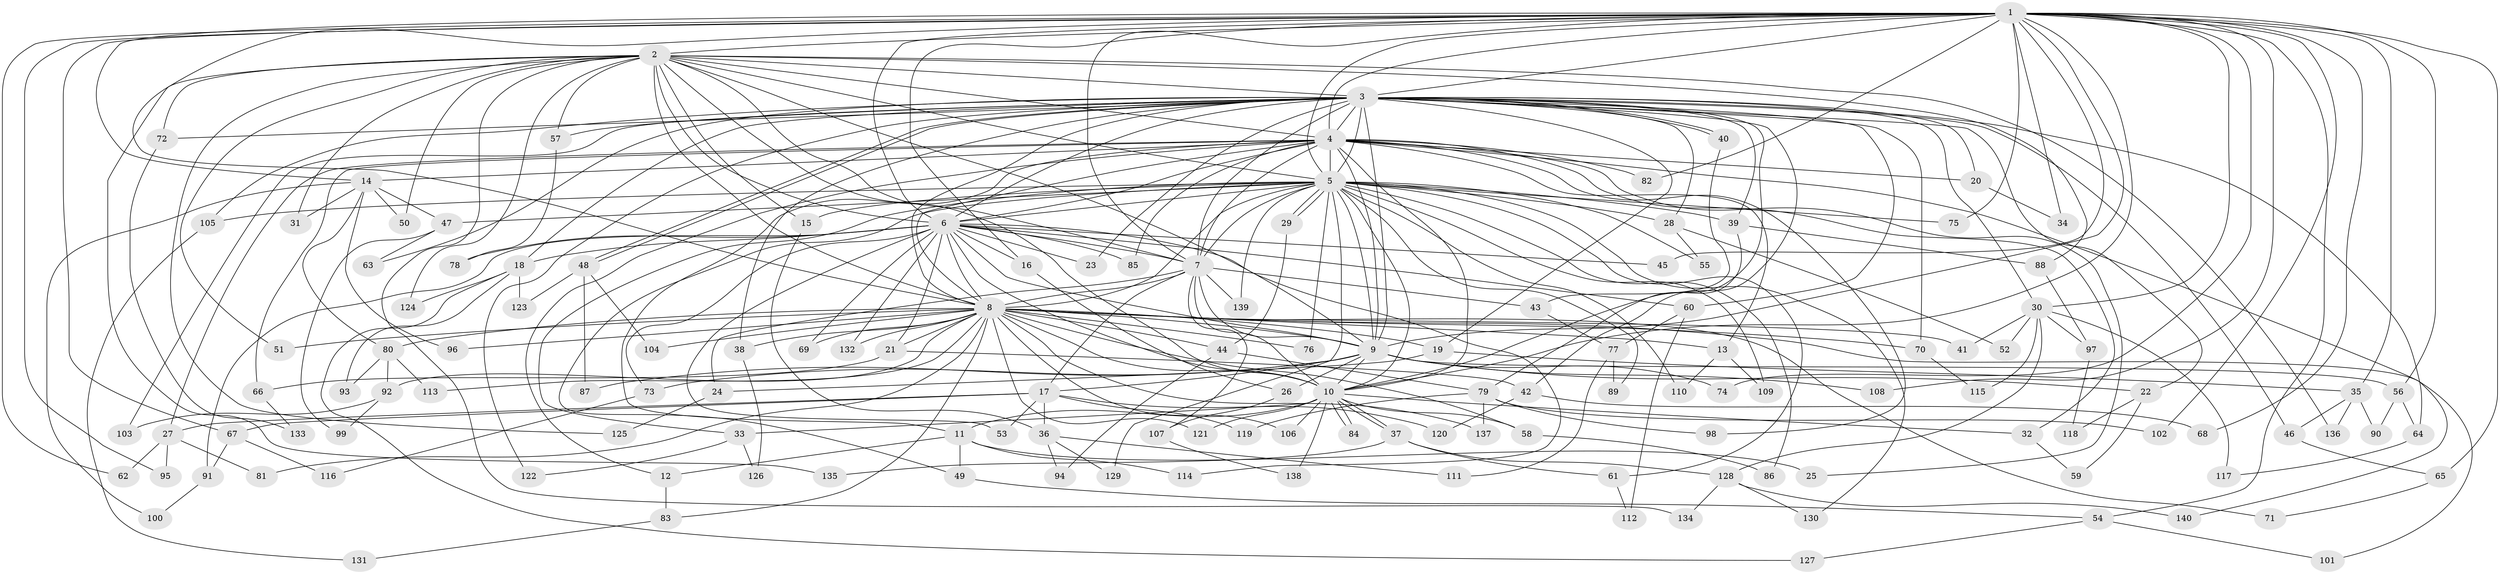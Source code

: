 // coarse degree distribution, {13: 0.014285714285714285, 35: 0.014285714285714285, 15: 0.014285714285714285, 24: 0.014285714285714285, 12: 0.02857142857142857, 27: 0.014285714285714285, 14: 0.014285714285714285, 28: 0.014285714285714285, 5: 0.11428571428571428, 3: 0.12857142857142856, 9: 0.02857142857142857, 8: 0.04285714285714286, 4: 0.08571428571428572, 2: 0.4, 6: 0.02857142857142857, 7: 0.014285714285714285, 1: 0.02857142857142857}
// Generated by graph-tools (version 1.1) at 2025/49/03/04/25 22:49:58]
// undirected, 140 vertices, 305 edges
graph export_dot {
  node [color=gray90,style=filled];
  1;
  2;
  3;
  4;
  5;
  6;
  7;
  8;
  9;
  10;
  11;
  12;
  13;
  14;
  15;
  16;
  17;
  18;
  19;
  20;
  21;
  22;
  23;
  24;
  25;
  26;
  27;
  28;
  29;
  30;
  31;
  32;
  33;
  34;
  35;
  36;
  37;
  38;
  39;
  40;
  41;
  42;
  43;
  44;
  45;
  46;
  47;
  48;
  49;
  50;
  51;
  52;
  53;
  54;
  55;
  56;
  57;
  58;
  59;
  60;
  61;
  62;
  63;
  64;
  65;
  66;
  67;
  68;
  69;
  70;
  71;
  72;
  73;
  74;
  75;
  76;
  77;
  78;
  79;
  80;
  81;
  82;
  83;
  84;
  85;
  86;
  87;
  88;
  89;
  90;
  91;
  92;
  93;
  94;
  95;
  96;
  97;
  98;
  99;
  100;
  101;
  102;
  103;
  104;
  105;
  106;
  107;
  108;
  109;
  110;
  111;
  112;
  113;
  114;
  115;
  116;
  117;
  118;
  119;
  120;
  121;
  122;
  123;
  124;
  125;
  126;
  127;
  128;
  129;
  130;
  131;
  132;
  133;
  134;
  135;
  136;
  137;
  138;
  139;
  140;
  1 -- 2;
  1 -- 3;
  1 -- 4;
  1 -- 5;
  1 -- 6;
  1 -- 7;
  1 -- 8;
  1 -- 9;
  1 -- 10;
  1 -- 14;
  1 -- 16;
  1 -- 30;
  1 -- 34;
  1 -- 35;
  1 -- 45;
  1 -- 54;
  1 -- 56;
  1 -- 62;
  1 -- 65;
  1 -- 67;
  1 -- 68;
  1 -- 74;
  1 -- 75;
  1 -- 82;
  1 -- 95;
  1 -- 102;
  1 -- 108;
  2 -- 3;
  2 -- 4;
  2 -- 5;
  2 -- 6;
  2 -- 7;
  2 -- 8;
  2 -- 9;
  2 -- 10;
  2 -- 15;
  2 -- 31;
  2 -- 50;
  2 -- 51;
  2 -- 57;
  2 -- 72;
  2 -- 88;
  2 -- 124;
  2 -- 125;
  2 -- 134;
  2 -- 135;
  2 -- 136;
  3 -- 4;
  3 -- 5;
  3 -- 6;
  3 -- 7;
  3 -- 8;
  3 -- 9;
  3 -- 10;
  3 -- 18;
  3 -- 19;
  3 -- 20;
  3 -- 22;
  3 -- 23;
  3 -- 28;
  3 -- 30;
  3 -- 38;
  3 -- 39;
  3 -- 40;
  3 -- 40;
  3 -- 42;
  3 -- 46;
  3 -- 48;
  3 -- 48;
  3 -- 57;
  3 -- 60;
  3 -- 63;
  3 -- 64;
  3 -- 70;
  3 -- 72;
  3 -- 103;
  3 -- 105;
  3 -- 122;
  4 -- 5;
  4 -- 6;
  4 -- 7;
  4 -- 8;
  4 -- 9;
  4 -- 10;
  4 -- 11;
  4 -- 12;
  4 -- 13;
  4 -- 14;
  4 -- 20;
  4 -- 25;
  4 -- 27;
  4 -- 32;
  4 -- 66;
  4 -- 82;
  4 -- 85;
  4 -- 98;
  4 -- 140;
  5 -- 6;
  5 -- 7;
  5 -- 8;
  5 -- 9;
  5 -- 10;
  5 -- 15;
  5 -- 28;
  5 -- 29;
  5 -- 29;
  5 -- 33;
  5 -- 39;
  5 -- 47;
  5 -- 49;
  5 -- 55;
  5 -- 61;
  5 -- 75;
  5 -- 76;
  5 -- 86;
  5 -- 89;
  5 -- 105;
  5 -- 109;
  5 -- 110;
  5 -- 129;
  5 -- 130;
  5 -- 139;
  6 -- 7;
  6 -- 8;
  6 -- 9;
  6 -- 10;
  6 -- 16;
  6 -- 18;
  6 -- 21;
  6 -- 23;
  6 -- 45;
  6 -- 53;
  6 -- 60;
  6 -- 69;
  6 -- 73;
  6 -- 78;
  6 -- 85;
  6 -- 91;
  6 -- 114;
  6 -- 132;
  7 -- 8;
  7 -- 9;
  7 -- 10;
  7 -- 17;
  7 -- 24;
  7 -- 43;
  7 -- 107;
  7 -- 139;
  8 -- 9;
  8 -- 10;
  8 -- 13;
  8 -- 19;
  8 -- 21;
  8 -- 38;
  8 -- 41;
  8 -- 44;
  8 -- 51;
  8 -- 58;
  8 -- 69;
  8 -- 70;
  8 -- 71;
  8 -- 76;
  8 -- 80;
  8 -- 81;
  8 -- 83;
  8 -- 92;
  8 -- 96;
  8 -- 101;
  8 -- 104;
  8 -- 106;
  8 -- 113;
  8 -- 121;
  8 -- 132;
  8 -- 137;
  9 -- 10;
  9 -- 17;
  9 -- 22;
  9 -- 26;
  9 -- 56;
  9 -- 73;
  9 -- 74;
  9 -- 87;
  9 -- 108;
  10 -- 11;
  10 -- 32;
  10 -- 33;
  10 -- 37;
  10 -- 37;
  10 -- 58;
  10 -- 84;
  10 -- 84;
  10 -- 106;
  10 -- 121;
  10 -- 138;
  11 -- 12;
  11 -- 25;
  11 -- 49;
  11 -- 114;
  12 -- 83;
  13 -- 109;
  13 -- 110;
  14 -- 31;
  14 -- 47;
  14 -- 50;
  14 -- 80;
  14 -- 96;
  14 -- 100;
  15 -- 36;
  16 -- 26;
  17 -- 27;
  17 -- 36;
  17 -- 53;
  17 -- 67;
  17 -- 119;
  17 -- 120;
  18 -- 93;
  18 -- 123;
  18 -- 124;
  18 -- 127;
  19 -- 24;
  19 -- 35;
  20 -- 34;
  21 -- 42;
  21 -- 66;
  22 -- 59;
  22 -- 118;
  24 -- 125;
  26 -- 107;
  27 -- 62;
  27 -- 81;
  27 -- 95;
  28 -- 52;
  28 -- 55;
  29 -- 44;
  30 -- 41;
  30 -- 52;
  30 -- 97;
  30 -- 115;
  30 -- 117;
  30 -- 128;
  32 -- 59;
  33 -- 122;
  33 -- 126;
  35 -- 46;
  35 -- 90;
  35 -- 136;
  36 -- 94;
  36 -- 111;
  36 -- 129;
  37 -- 61;
  37 -- 128;
  37 -- 135;
  38 -- 126;
  39 -- 79;
  39 -- 88;
  40 -- 43;
  42 -- 68;
  42 -- 120;
  43 -- 77;
  44 -- 79;
  44 -- 94;
  46 -- 65;
  47 -- 63;
  47 -- 99;
  48 -- 87;
  48 -- 104;
  48 -- 123;
  49 -- 54;
  54 -- 101;
  54 -- 127;
  56 -- 64;
  56 -- 90;
  57 -- 78;
  58 -- 86;
  60 -- 77;
  60 -- 112;
  61 -- 112;
  64 -- 117;
  65 -- 71;
  66 -- 133;
  67 -- 91;
  67 -- 116;
  70 -- 115;
  72 -- 133;
  73 -- 116;
  77 -- 89;
  77 -- 111;
  79 -- 98;
  79 -- 102;
  79 -- 119;
  79 -- 137;
  80 -- 92;
  80 -- 93;
  80 -- 113;
  83 -- 131;
  88 -- 97;
  91 -- 100;
  92 -- 99;
  92 -- 103;
  97 -- 118;
  105 -- 131;
  107 -- 138;
  128 -- 130;
  128 -- 134;
  128 -- 140;
}
